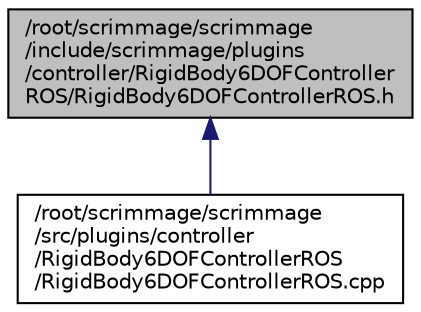 digraph "/root/scrimmage/scrimmage/include/scrimmage/plugins/controller/RigidBody6DOFControllerROS/RigidBody6DOFControllerROS.h"
{
 // LATEX_PDF_SIZE
  edge [fontname="Helvetica",fontsize="10",labelfontname="Helvetica",labelfontsize="10"];
  node [fontname="Helvetica",fontsize="10",shape=record];
  Node1 [label="/root/scrimmage/scrimmage\l/include/scrimmage/plugins\l/controller/RigidBody6DOFController\lROS/RigidBody6DOFControllerROS.h",height=0.2,width=0.4,color="black", fillcolor="grey75", style="filled", fontcolor="black",tooltip="Brief file description."];
  Node1 -> Node2 [dir="back",color="midnightblue",fontsize="10",style="solid",fontname="Helvetica"];
  Node2 [label="/root/scrimmage/scrimmage\l/src/plugins/controller\l/RigidBody6DOFControllerROS\l/RigidBody6DOFControllerROS.cpp",height=0.2,width=0.4,color="black", fillcolor="white", style="filled",URL="$RigidBody6DOFControllerROS_8cpp.html",tooltip="Brief file description."];
}
